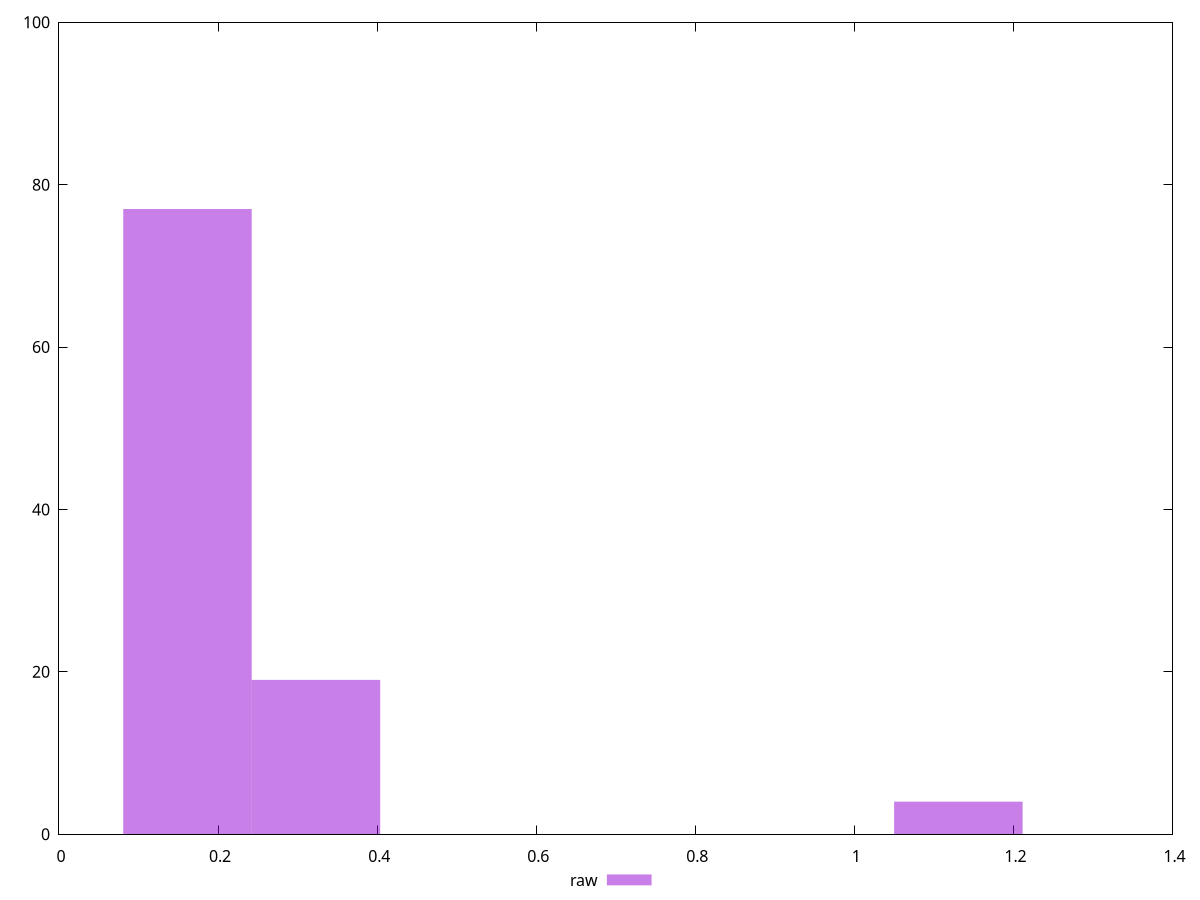 reset
set terminal svg size 640, 490 enhanced background rgb 'white'
set output "reprap/cumulative-layout-shift/samples/pages+cached+noexternal/raw/histogram.svg"

$raw <<EOF
1.1307659150676233 4
0.16153798786680332 77
0.32307597573360664 19
EOF

set key outside below
set boxwidth 0.16153798786680332
set yrange [0:100]
set style fill transparent solid 0.5 noborder

plot \
  $raw title "raw" with boxes, \


reset
